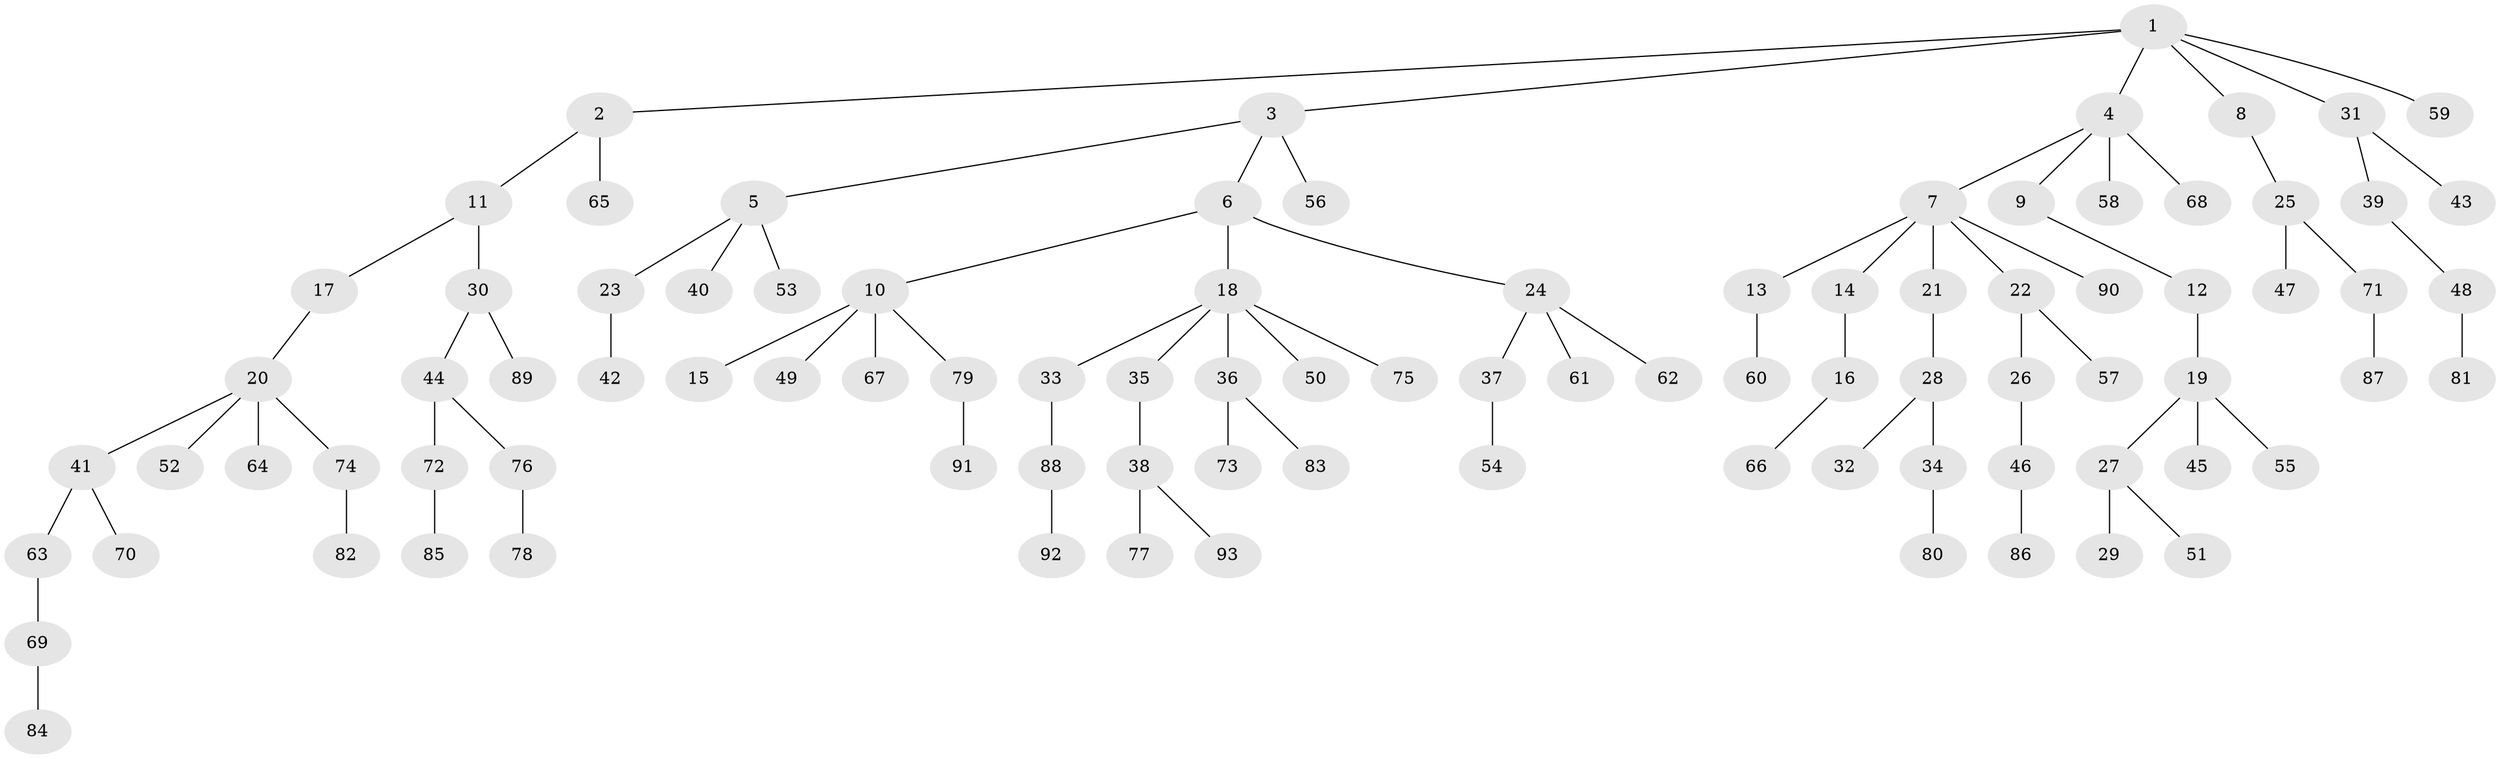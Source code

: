 // coarse degree distribution, {5: 0.05357142857142857, 2: 0.375, 3: 0.10714285714285714, 4: 0.05357142857142857, 1: 0.4107142857142857}
// Generated by graph-tools (version 1.1) at 2025/51/03/04/25 22:51:40]
// undirected, 93 vertices, 92 edges
graph export_dot {
  node [color=gray90,style=filled];
  1;
  2;
  3;
  4;
  5;
  6;
  7;
  8;
  9;
  10;
  11;
  12;
  13;
  14;
  15;
  16;
  17;
  18;
  19;
  20;
  21;
  22;
  23;
  24;
  25;
  26;
  27;
  28;
  29;
  30;
  31;
  32;
  33;
  34;
  35;
  36;
  37;
  38;
  39;
  40;
  41;
  42;
  43;
  44;
  45;
  46;
  47;
  48;
  49;
  50;
  51;
  52;
  53;
  54;
  55;
  56;
  57;
  58;
  59;
  60;
  61;
  62;
  63;
  64;
  65;
  66;
  67;
  68;
  69;
  70;
  71;
  72;
  73;
  74;
  75;
  76;
  77;
  78;
  79;
  80;
  81;
  82;
  83;
  84;
  85;
  86;
  87;
  88;
  89;
  90;
  91;
  92;
  93;
  1 -- 2;
  1 -- 3;
  1 -- 4;
  1 -- 8;
  1 -- 31;
  1 -- 59;
  2 -- 11;
  2 -- 65;
  3 -- 5;
  3 -- 6;
  3 -- 56;
  4 -- 7;
  4 -- 9;
  4 -- 58;
  4 -- 68;
  5 -- 23;
  5 -- 40;
  5 -- 53;
  6 -- 10;
  6 -- 18;
  6 -- 24;
  7 -- 13;
  7 -- 14;
  7 -- 21;
  7 -- 22;
  7 -- 90;
  8 -- 25;
  9 -- 12;
  10 -- 15;
  10 -- 49;
  10 -- 67;
  10 -- 79;
  11 -- 17;
  11 -- 30;
  12 -- 19;
  13 -- 60;
  14 -- 16;
  16 -- 66;
  17 -- 20;
  18 -- 33;
  18 -- 35;
  18 -- 36;
  18 -- 50;
  18 -- 75;
  19 -- 27;
  19 -- 45;
  19 -- 55;
  20 -- 41;
  20 -- 52;
  20 -- 64;
  20 -- 74;
  21 -- 28;
  22 -- 26;
  22 -- 57;
  23 -- 42;
  24 -- 37;
  24 -- 61;
  24 -- 62;
  25 -- 47;
  25 -- 71;
  26 -- 46;
  27 -- 29;
  27 -- 51;
  28 -- 32;
  28 -- 34;
  30 -- 44;
  30 -- 89;
  31 -- 39;
  31 -- 43;
  33 -- 88;
  34 -- 80;
  35 -- 38;
  36 -- 73;
  36 -- 83;
  37 -- 54;
  38 -- 77;
  38 -- 93;
  39 -- 48;
  41 -- 63;
  41 -- 70;
  44 -- 72;
  44 -- 76;
  46 -- 86;
  48 -- 81;
  63 -- 69;
  69 -- 84;
  71 -- 87;
  72 -- 85;
  74 -- 82;
  76 -- 78;
  79 -- 91;
  88 -- 92;
}
